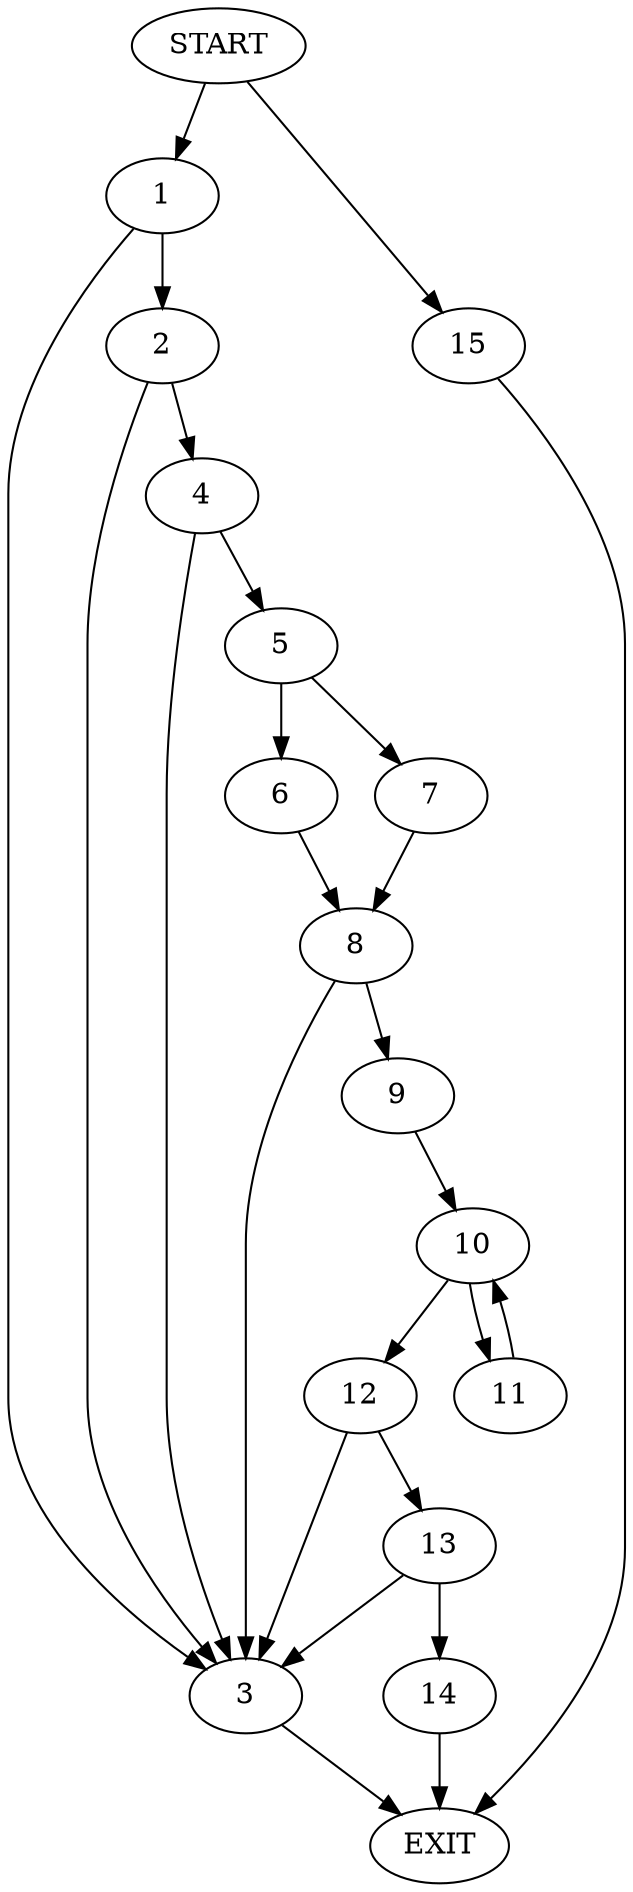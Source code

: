 digraph {
0 [label="START"]
16 [label="EXIT"]
0 -> 1
1 -> 2
1 -> 3
2 -> 4
2 -> 3
3 -> 16
4 -> 5
4 -> 3
5 -> 6
5 -> 7
7 -> 8
6 -> 8
8 -> 3
8 -> 9
9 -> 10
10 -> 11
10 -> 12
11 -> 10
12 -> 13
12 -> 3
13 -> 14
13 -> 3
14 -> 16
0 -> 15
15 -> 16
}
